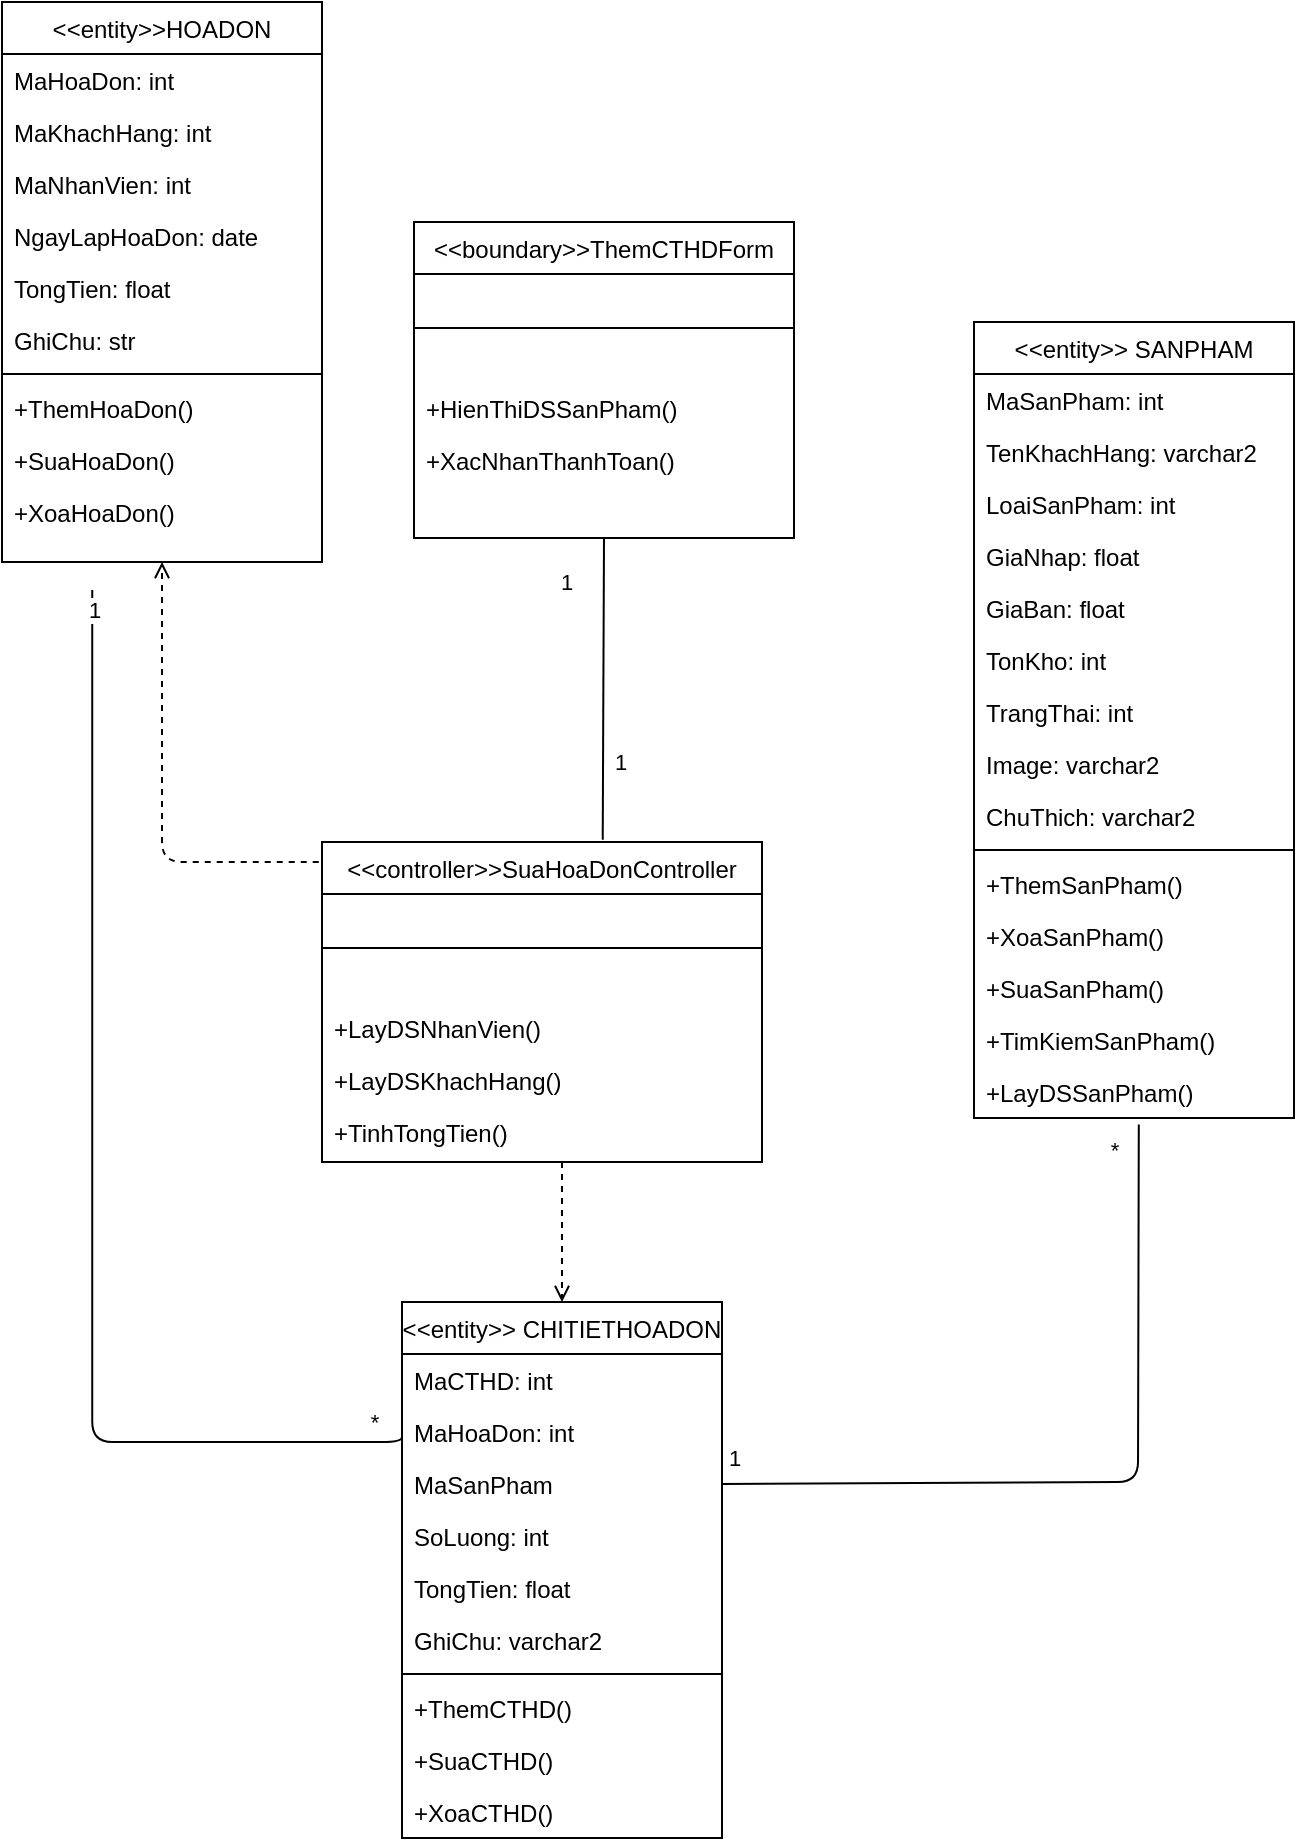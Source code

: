 <mxfile version="13.3.0" type="google"><diagram id="C5RBs43oDa-KdzZeNtuy" name="Page-1"><mxGraphModel dx="836" dy="283" grid="1" gridSize="10" guides="1" tooltips="1" connect="1" arrows="1" fold="1" page="1" pageScale="1" pageWidth="827" pageHeight="1169" math="0" shadow="0"><root><mxCell id="WIyWlLk6GJQsqaUBKTNV-0"/><mxCell id="WIyWlLk6GJQsqaUBKTNV-1" parent="WIyWlLk6GJQsqaUBKTNV-0"/><mxCell id="TeF3yf9PjKHdRJ4pAOx2-1" value="" style="edgeStyle=elbowEdgeStyle;html=1;endArrow=open;elbow=vertical;endFill=1;dashed=1;entryX=0.5;entryY=1;entryDx=0;entryDy=0;exitX=0.75;exitY=0;exitDx=0;exitDy=0;" parent="WIyWlLk6GJQsqaUBKTNV-1" source="TeF3yf9PjKHdRJ4pAOx2-45" target="TeF3yf9PjKHdRJ4pAOx2-2" edge="1"><mxGeometry width="100" height="75" relative="1" as="geometry"><mxPoint x="474" y="596" as="sourcePoint"/><mxPoint x="434" y="590" as="targetPoint"/><Array as="points"><mxPoint x="474" y="630"/></Array></mxGeometry></mxCell><mxCell id="TeF3yf9PjKHdRJ4pAOx2-2" value="&lt;&lt;entity&gt;&gt;HOADON" style="swimlane;fontStyle=0;align=center;verticalAlign=top;childLayout=stackLayout;horizontal=1;startSize=26;horizontalStack=0;resizeParent=1;resizeLast=0;collapsible=1;marginBottom=0;rounded=0;shadow=0;strokeWidth=1;" parent="WIyWlLk6GJQsqaUBKTNV-1" vertex="1"><mxGeometry x="154" y="200" width="160" height="280" as="geometry"><mxRectangle x="130" y="380" width="160" height="26" as="alternateBounds"/></mxGeometry></mxCell><mxCell id="TeF3yf9PjKHdRJ4pAOx2-3" value="MaHoaDon: int" style="text;align=left;verticalAlign=top;spacingLeft=4;spacingRight=4;overflow=hidden;rotatable=0;points=[[0,0.5],[1,0.5]];portConstraint=eastwest;" parent="TeF3yf9PjKHdRJ4pAOx2-2" vertex="1"><mxGeometry y="26" width="160" height="26" as="geometry"/></mxCell><mxCell id="TeF3yf9PjKHdRJ4pAOx2-4" value="MaKhachHang: int" style="text;align=left;verticalAlign=top;spacingLeft=4;spacingRight=4;overflow=hidden;rotatable=0;points=[[0,0.5],[1,0.5]];portConstraint=eastwest;" parent="TeF3yf9PjKHdRJ4pAOx2-2" vertex="1"><mxGeometry y="52" width="160" height="26" as="geometry"/></mxCell><mxCell id="TeF3yf9PjKHdRJ4pAOx2-5" value="MaNhanVien: int" style="text;align=left;verticalAlign=top;spacingLeft=4;spacingRight=4;overflow=hidden;rotatable=0;points=[[0,0.5],[1,0.5]];portConstraint=eastwest;rounded=0;shadow=0;html=0;" parent="TeF3yf9PjKHdRJ4pAOx2-2" vertex="1"><mxGeometry y="78" width="160" height="26" as="geometry"/></mxCell><mxCell id="TeF3yf9PjKHdRJ4pAOx2-6" value="NgayLapHoaDon: date" style="text;align=left;verticalAlign=top;spacingLeft=4;spacingRight=4;overflow=hidden;rotatable=0;points=[[0,0.5],[1,0.5]];portConstraint=eastwest;" parent="TeF3yf9PjKHdRJ4pAOx2-2" vertex="1"><mxGeometry y="104" width="160" height="26" as="geometry"/></mxCell><mxCell id="TeF3yf9PjKHdRJ4pAOx2-7" value="TongTien: float" style="text;align=left;verticalAlign=top;spacingLeft=4;spacingRight=4;overflow=hidden;rotatable=0;points=[[0,0.5],[1,0.5]];portConstraint=eastwest;" parent="TeF3yf9PjKHdRJ4pAOx2-2" vertex="1"><mxGeometry y="130" width="160" height="26" as="geometry"/></mxCell><mxCell id="TeF3yf9PjKHdRJ4pAOx2-8" value="GhiChu: str" style="text;align=left;verticalAlign=top;spacingLeft=4;spacingRight=4;overflow=hidden;rotatable=0;points=[[0,0.5],[1,0.5]];portConstraint=eastwest;" parent="TeF3yf9PjKHdRJ4pAOx2-2" vertex="1"><mxGeometry y="156" width="160" height="26" as="geometry"/></mxCell><mxCell id="TeF3yf9PjKHdRJ4pAOx2-9" value="" style="line;html=1;strokeWidth=1;align=left;verticalAlign=middle;spacingTop=-1;spacingLeft=3;spacingRight=3;rotatable=0;labelPosition=right;points=[];portConstraint=eastwest;" parent="TeF3yf9PjKHdRJ4pAOx2-2" vertex="1"><mxGeometry y="182" width="160" height="8" as="geometry"/></mxCell><mxCell id="TeF3yf9PjKHdRJ4pAOx2-10" value="+ThemHoaDon()" style="text;align=left;verticalAlign=top;spacingLeft=4;spacingRight=4;overflow=hidden;rotatable=0;points=[[0,0.5],[1,0.5]];portConstraint=eastwest;fontStyle=0" parent="TeF3yf9PjKHdRJ4pAOx2-2" vertex="1"><mxGeometry y="190" width="160" height="26" as="geometry"/></mxCell><mxCell id="TeF3yf9PjKHdRJ4pAOx2-11" value="+SuaHoaDon()" style="text;align=left;verticalAlign=top;spacingLeft=4;spacingRight=4;overflow=hidden;rotatable=0;points=[[0,0.5],[1,0.5]];portConstraint=eastwest;" parent="TeF3yf9PjKHdRJ4pAOx2-2" vertex="1"><mxGeometry y="216" width="160" height="26" as="geometry"/></mxCell><mxCell id="TeF3yf9PjKHdRJ4pAOx2-12" value="+XoaHoaDon()" style="text;align=left;verticalAlign=top;spacingLeft=4;spacingRight=4;overflow=hidden;rotatable=0;points=[[0,0.5],[1,0.5]];portConstraint=eastwest;" parent="TeF3yf9PjKHdRJ4pAOx2-2" vertex="1"><mxGeometry y="242" width="160" height="26" as="geometry"/></mxCell><mxCell id="TeF3yf9PjKHdRJ4pAOx2-50" value="&lt;&lt;boundary&gt;&gt;ThemCTHDForm" style="swimlane;fontStyle=0;align=center;verticalAlign=top;childLayout=stackLayout;horizontal=1;startSize=26;horizontalStack=0;resizeParent=1;resizeLast=0;collapsible=1;marginBottom=0;rounded=0;shadow=0;strokeWidth=1;" parent="WIyWlLk6GJQsqaUBKTNV-1" vertex="1"><mxGeometry x="360" y="310" width="190" height="158" as="geometry"><mxRectangle x="550" y="140" width="160" height="26" as="alternateBounds"/></mxGeometry></mxCell><mxCell id="TeF3yf9PjKHdRJ4pAOx2-51" value="" style="line;html=1;strokeWidth=1;align=left;verticalAlign=middle;spacingTop=-1;spacingLeft=3;spacingRight=3;rotatable=0;labelPosition=right;points=[];portConstraint=eastwest;" parent="TeF3yf9PjKHdRJ4pAOx2-50" vertex="1"><mxGeometry y="26" width="190" height="54" as="geometry"/></mxCell><mxCell id="TeF3yf9PjKHdRJ4pAOx2-52" value="+HienThiDSSanPham()" style="text;align=left;verticalAlign=top;spacingLeft=4;spacingRight=4;overflow=hidden;rotatable=0;points=[[0,0.5],[1,0.5]];portConstraint=eastwest;" parent="TeF3yf9PjKHdRJ4pAOx2-50" vertex="1"><mxGeometry y="80" width="190" height="26" as="geometry"/></mxCell><mxCell id="TeF3yf9PjKHdRJ4pAOx2-54" value="+XacNhanThanhToan()" style="text;align=left;verticalAlign=top;spacingLeft=4;spacingRight=4;overflow=hidden;rotatable=0;points=[[0,0.5],[1,0.5]];portConstraint=eastwest;" parent="TeF3yf9PjKHdRJ4pAOx2-50" vertex="1"><mxGeometry y="106" width="190" height="26" as="geometry"/></mxCell><mxCell id="TeF3yf9PjKHdRJ4pAOx2-14" value="&lt;&lt;entity&gt;&gt; SANPHAM" style="swimlane;fontStyle=0;align=center;verticalAlign=top;childLayout=stackLayout;horizontal=1;startSize=26;horizontalStack=0;resizeParent=1;resizeLast=0;collapsible=1;marginBottom=0;rounded=0;shadow=0;strokeWidth=1;" parent="WIyWlLk6GJQsqaUBKTNV-1" vertex="1"><mxGeometry x="640" y="360" width="160" height="398" as="geometry"><mxRectangle x="130" y="380" width="160" height="26" as="alternateBounds"/></mxGeometry></mxCell><mxCell id="TeF3yf9PjKHdRJ4pAOx2-15" value="MaSanPham: int" style="text;align=left;verticalAlign=top;spacingLeft=4;spacingRight=4;overflow=hidden;rotatable=0;points=[[0,0.5],[1,0.5]];portConstraint=eastwest;" parent="TeF3yf9PjKHdRJ4pAOx2-14" vertex="1"><mxGeometry y="26" width="160" height="26" as="geometry"/></mxCell><mxCell id="TeF3yf9PjKHdRJ4pAOx2-16" value="TenKhachHang: varchar2" style="text;align=left;verticalAlign=top;spacingLeft=4;spacingRight=4;overflow=hidden;rotatable=0;points=[[0,0.5],[1,0.5]];portConstraint=eastwest;" parent="TeF3yf9PjKHdRJ4pAOx2-14" vertex="1"><mxGeometry y="52" width="160" height="26" as="geometry"/></mxCell><mxCell id="TeF3yf9PjKHdRJ4pAOx2-17" value="LoaiSanPham: int" style="text;align=left;verticalAlign=top;spacingLeft=4;spacingRight=4;overflow=hidden;rotatable=0;points=[[0,0.5],[1,0.5]];portConstraint=eastwest;rounded=0;shadow=0;html=0;" parent="TeF3yf9PjKHdRJ4pAOx2-14" vertex="1"><mxGeometry y="78" width="160" height="26" as="geometry"/></mxCell><mxCell id="TeF3yf9PjKHdRJ4pAOx2-18" value="GiaNhap: float" style="text;align=left;verticalAlign=top;spacingLeft=4;spacingRight=4;overflow=hidden;rotatable=0;points=[[0,0.5],[1,0.5]];portConstraint=eastwest;" parent="TeF3yf9PjKHdRJ4pAOx2-14" vertex="1"><mxGeometry y="104" width="160" height="26" as="geometry"/></mxCell><mxCell id="TeF3yf9PjKHdRJ4pAOx2-19" value="GiaBan: float" style="text;align=left;verticalAlign=top;spacingLeft=4;spacingRight=4;overflow=hidden;rotatable=0;points=[[0,0.5],[1,0.5]];portConstraint=eastwest;" parent="TeF3yf9PjKHdRJ4pAOx2-14" vertex="1"><mxGeometry y="130" width="160" height="26" as="geometry"/></mxCell><mxCell id="TeF3yf9PjKHdRJ4pAOx2-20" value="TonKho: int" style="text;align=left;verticalAlign=top;spacingLeft=4;spacingRight=4;overflow=hidden;rotatable=0;points=[[0,0.5],[1,0.5]];portConstraint=eastwest;" parent="TeF3yf9PjKHdRJ4pAOx2-14" vertex="1"><mxGeometry y="156" width="160" height="26" as="geometry"/></mxCell><mxCell id="TeF3yf9PjKHdRJ4pAOx2-21" value="TrangThai: int" style="text;align=left;verticalAlign=top;spacingLeft=4;spacingRight=4;overflow=hidden;rotatable=0;points=[[0,0.5],[1,0.5]];portConstraint=eastwest;" parent="TeF3yf9PjKHdRJ4pAOx2-14" vertex="1"><mxGeometry y="182" width="160" height="26" as="geometry"/></mxCell><mxCell id="vPW1VdcXiIOaIi5Gdjj--0" value="Image: varchar2" style="text;align=left;verticalAlign=top;spacingLeft=4;spacingRight=4;overflow=hidden;rotatable=0;points=[[0,0.5],[1,0.5]];portConstraint=eastwest;" parent="TeF3yf9PjKHdRJ4pAOx2-14" vertex="1"><mxGeometry y="208" width="160" height="26" as="geometry"/></mxCell><mxCell id="TeF3yf9PjKHdRJ4pAOx2-22" value="ChuThich: varchar2" style="text;align=left;verticalAlign=top;spacingLeft=4;spacingRight=4;overflow=hidden;rotatable=0;points=[[0,0.5],[1,0.5]];portConstraint=eastwest;" parent="TeF3yf9PjKHdRJ4pAOx2-14" vertex="1"><mxGeometry y="234" width="160" height="26" as="geometry"/></mxCell><mxCell id="TeF3yf9PjKHdRJ4pAOx2-23" value="" style="line;html=1;strokeWidth=1;align=left;verticalAlign=middle;spacingTop=-1;spacingLeft=3;spacingRight=3;rotatable=0;labelPosition=right;points=[];portConstraint=eastwest;" parent="TeF3yf9PjKHdRJ4pAOx2-14" vertex="1"><mxGeometry y="260" width="160" height="8" as="geometry"/></mxCell><mxCell id="TeF3yf9PjKHdRJ4pAOx2-24" value="+ThemSanPham()" style="text;align=left;verticalAlign=top;spacingLeft=4;spacingRight=4;overflow=hidden;rotatable=0;points=[[0,0.5],[1,0.5]];portConstraint=eastwest;fontStyle=0" parent="TeF3yf9PjKHdRJ4pAOx2-14" vertex="1"><mxGeometry y="268" width="160" height="26" as="geometry"/></mxCell><mxCell id="TeF3yf9PjKHdRJ4pAOx2-25" value="+XoaSanPham()" style="text;align=left;verticalAlign=top;spacingLeft=4;spacingRight=4;overflow=hidden;rotatable=0;points=[[0,0.5],[1,0.5]];portConstraint=eastwest;" parent="TeF3yf9PjKHdRJ4pAOx2-14" vertex="1"><mxGeometry y="294" width="160" height="26" as="geometry"/></mxCell><mxCell id="TeF3yf9PjKHdRJ4pAOx2-26" value="+SuaSanPham()" style="text;align=left;verticalAlign=top;spacingLeft=4;spacingRight=4;overflow=hidden;rotatable=0;points=[[0,0.5],[1,0.5]];portConstraint=eastwest;" parent="TeF3yf9PjKHdRJ4pAOx2-14" vertex="1"><mxGeometry y="320" width="160" height="26" as="geometry"/></mxCell><mxCell id="TeF3yf9PjKHdRJ4pAOx2-27" value="+TimKiemSanPham()" style="text;align=left;verticalAlign=top;spacingLeft=4;spacingRight=4;overflow=hidden;rotatable=0;points=[[0,0.5],[1,0.5]];portConstraint=eastwest;fontStyle=0" parent="TeF3yf9PjKHdRJ4pAOx2-14" vertex="1"><mxGeometry y="346" width="160" height="26" as="geometry"/></mxCell><mxCell id="TeF3yf9PjKHdRJ4pAOx2-28" value="+LayDSSanPham()" style="text;align=left;verticalAlign=top;spacingLeft=4;spacingRight=4;overflow=hidden;rotatable=0;points=[[0,0.5],[1,0.5]];portConstraint=eastwest;" parent="TeF3yf9PjKHdRJ4pAOx2-14" vertex="1"><mxGeometry y="372" width="160" height="26" as="geometry"/></mxCell><mxCell id="TeF3yf9PjKHdRJ4pAOx2-69" value="&lt;&lt;entity&gt;&gt; CHITIETHOADON" style="swimlane;fontStyle=0;align=center;verticalAlign=top;childLayout=stackLayout;horizontal=1;startSize=26;horizontalStack=0;resizeParent=1;resizeLast=0;collapsible=1;marginBottom=0;rounded=0;shadow=0;strokeWidth=1;" parent="WIyWlLk6GJQsqaUBKTNV-1" vertex="1"><mxGeometry x="354" y="850" width="160" height="268" as="geometry"><mxRectangle x="130" y="380" width="160" height="26" as="alternateBounds"/></mxGeometry></mxCell><mxCell id="TeF3yf9PjKHdRJ4pAOx2-70" value="MaCTHD: int" style="text;align=left;verticalAlign=top;spacingLeft=4;spacingRight=4;overflow=hidden;rotatable=0;points=[[0,0.5],[1,0.5]];portConstraint=eastwest;" parent="TeF3yf9PjKHdRJ4pAOx2-69" vertex="1"><mxGeometry y="26" width="160" height="26" as="geometry"/></mxCell><mxCell id="TeF3yf9PjKHdRJ4pAOx2-71" value="MaHoaDon: int" style="text;align=left;verticalAlign=top;spacingLeft=4;spacingRight=4;overflow=hidden;rotatable=0;points=[[0,0.5],[1,0.5]];portConstraint=eastwest;rounded=0;shadow=0;html=0;" parent="TeF3yf9PjKHdRJ4pAOx2-69" vertex="1"><mxGeometry y="52" width="160" height="26" as="geometry"/></mxCell><mxCell id="TeF3yf9PjKHdRJ4pAOx2-72" value="MaSanPham" style="text;align=left;verticalAlign=top;spacingLeft=4;spacingRight=4;overflow=hidden;rotatable=0;points=[[0,0.5],[1,0.5]];portConstraint=eastwest;rounded=0;shadow=0;html=0;" parent="TeF3yf9PjKHdRJ4pAOx2-69" vertex="1"><mxGeometry y="78" width="160" height="26" as="geometry"/></mxCell><mxCell id="TeF3yf9PjKHdRJ4pAOx2-73" value="SoLuong: int" style="text;align=left;verticalAlign=top;spacingLeft=4;spacingRight=4;overflow=hidden;rotatable=0;points=[[0,0.5],[1,0.5]];portConstraint=eastwest;rounded=0;shadow=0;html=0;" parent="TeF3yf9PjKHdRJ4pAOx2-69" vertex="1"><mxGeometry y="104" width="160" height="26" as="geometry"/></mxCell><mxCell id="TeF3yf9PjKHdRJ4pAOx2-74" value="TongTien: float" style="text;align=left;verticalAlign=top;spacingLeft=4;spacingRight=4;overflow=hidden;rotatable=0;points=[[0,0.5],[1,0.5]];portConstraint=eastwest;rounded=0;shadow=0;html=0;" parent="TeF3yf9PjKHdRJ4pAOx2-69" vertex="1"><mxGeometry y="130" width="160" height="26" as="geometry"/></mxCell><mxCell id="TeF3yf9PjKHdRJ4pAOx2-75" value="GhiChu: varchar2" style="text;align=left;verticalAlign=top;spacingLeft=4;spacingRight=4;overflow=hidden;rotatable=0;points=[[0,0.5],[1,0.5]];portConstraint=eastwest;rounded=0;shadow=0;html=0;" parent="TeF3yf9PjKHdRJ4pAOx2-69" vertex="1"><mxGeometry y="156" width="160" height="26" as="geometry"/></mxCell><mxCell id="TeF3yf9PjKHdRJ4pAOx2-76" value="" style="line;html=1;strokeWidth=1;align=left;verticalAlign=middle;spacingTop=-1;spacingLeft=3;spacingRight=3;rotatable=0;labelPosition=right;points=[];portConstraint=eastwest;" parent="TeF3yf9PjKHdRJ4pAOx2-69" vertex="1"><mxGeometry y="182" width="160" height="8" as="geometry"/></mxCell><mxCell id="TeF3yf9PjKHdRJ4pAOx2-77" value="+ThemCTHD()" style="text;align=left;verticalAlign=top;spacingLeft=4;spacingRight=4;overflow=hidden;rotatable=0;points=[[0,0.5],[1,0.5]];portConstraint=eastwest;" parent="TeF3yf9PjKHdRJ4pAOx2-69" vertex="1"><mxGeometry y="190" width="160" height="26" as="geometry"/></mxCell><mxCell id="TeF3yf9PjKHdRJ4pAOx2-78" value="+SuaCTHD()" style="text;align=left;verticalAlign=top;spacingLeft=4;spacingRight=4;overflow=hidden;rotatable=0;points=[[0,0.5],[1,0.5]];portConstraint=eastwest;" parent="TeF3yf9PjKHdRJ4pAOx2-69" vertex="1"><mxGeometry y="216" width="160" height="26" as="geometry"/></mxCell><mxCell id="TeF3yf9PjKHdRJ4pAOx2-79" value="+XoaCTHD()" style="text;align=left;verticalAlign=top;spacingLeft=4;spacingRight=4;overflow=hidden;rotatable=0;points=[[0,0.5],[1,0.5]];portConstraint=eastwest;" parent="TeF3yf9PjKHdRJ4pAOx2-69" vertex="1"><mxGeometry y="242" width="160" height="26" as="geometry"/></mxCell><mxCell id="TeF3yf9PjKHdRJ4pAOx2-45" value="&lt;&lt;controller&gt;&gt;SuaHoaDonController" style="swimlane;fontStyle=0;align=center;verticalAlign=top;childLayout=stackLayout;horizontal=1;startSize=26;horizontalStack=0;resizeParent=1;resizeLast=0;collapsible=1;marginBottom=0;rounded=0;shadow=0;strokeWidth=1;" parent="WIyWlLk6GJQsqaUBKTNV-1" vertex="1"><mxGeometry x="314" y="620" width="220" height="160" as="geometry"><mxRectangle x="340" y="380" width="170" height="26" as="alternateBounds"/></mxGeometry></mxCell><mxCell id="TeF3yf9PjKHdRJ4pAOx2-46" value="" style="line;html=1;strokeWidth=1;align=left;verticalAlign=middle;spacingTop=-1;spacingLeft=3;spacingRight=3;rotatable=0;labelPosition=right;points=[];portConstraint=eastwest;" parent="TeF3yf9PjKHdRJ4pAOx2-45" vertex="1"><mxGeometry y="26" width="220" height="54" as="geometry"/></mxCell><mxCell id="TeF3yf9PjKHdRJ4pAOx2-47" value="+LayDSNhanVien()" style="text;align=left;verticalAlign=top;spacingLeft=4;spacingRight=4;overflow=hidden;rotatable=0;points=[[0,0.5],[1,0.5]];portConstraint=eastwest;" parent="TeF3yf9PjKHdRJ4pAOx2-45" vertex="1"><mxGeometry y="80" width="220" height="26" as="geometry"/></mxCell><mxCell id="TeF3yf9PjKHdRJ4pAOx2-48" value="+LayDSKhachHang()" style="text;align=left;verticalAlign=top;spacingLeft=4;spacingRight=4;overflow=hidden;rotatable=0;points=[[0,0.5],[1,0.5]];portConstraint=eastwest;" parent="TeF3yf9PjKHdRJ4pAOx2-45" vertex="1"><mxGeometry y="106" width="220" height="26" as="geometry"/></mxCell><mxCell id="TeF3yf9PjKHdRJ4pAOx2-49" value="+TinhTongTien()" style="text;align=left;verticalAlign=top;spacingLeft=4;spacingRight=4;overflow=hidden;rotatable=0;points=[[0,0.5],[1,0.5]];portConstraint=eastwest;" parent="TeF3yf9PjKHdRJ4pAOx2-45" vertex="1"><mxGeometry y="132" width="220" height="26" as="geometry"/></mxCell><mxCell id="TeF3yf9PjKHdRJ4pAOx2-55" value="" style="edgeStyle=elbowEdgeStyle;html=1;endArrow=open;elbow=vertical;endFill=1;dashed=1;entryX=0.5;entryY=0;entryDx=0;entryDy=0;" parent="WIyWlLk6GJQsqaUBKTNV-1" target="TeF3yf9PjKHdRJ4pAOx2-69" edge="1"><mxGeometry width="100" height="75" relative="1" as="geometry"><mxPoint x="434" y="780" as="sourcePoint"/><mxPoint x="474" y="720" as="targetPoint"/><Array as="points"><mxPoint x="434" y="780"/></Array></mxGeometry></mxCell><mxCell id="TeF3yf9PjKHdRJ4pAOx2-56" value="" style="edgeStyle=elbowEdgeStyle;html=1;endArrow=none;elbow=vertical;entryX=0.282;entryY=1;entryDx=0;entryDy=0;entryPerimeter=0;exitX=0;exitY=0.5;exitDx=0;exitDy=0;" parent="WIyWlLk6GJQsqaUBKTNV-1" source="TeF3yf9PjKHdRJ4pAOx2-71" edge="1"><mxGeometry width="100" height="75" relative="1" as="geometry"><mxPoint x="270" y="920" as="sourcePoint"/><mxPoint x="199.12" y="494" as="targetPoint"/><Array as="points"><mxPoint x="280" y="920"/></Array></mxGeometry></mxCell><mxCell id="TeF3yf9PjKHdRJ4pAOx2-57" value="*" style="edgeLabel;html=1;align=center;verticalAlign=middle;resizable=0;points=[];" parent="TeF3yf9PjKHdRJ4pAOx2-56" vertex="1" connectable="0"><mxGeometry x="-0.893" y="-3" relative="1" as="geometry"><mxPoint x="12" y="-7" as="offset"/></mxGeometry></mxCell><mxCell id="TeF3yf9PjKHdRJ4pAOx2-58" value="1" style="edgeLabel;html=1;align=center;verticalAlign=middle;resizable=0;points=[];" parent="TeF3yf9PjKHdRJ4pAOx2-56" vertex="1" connectable="0"><mxGeometry x="0.941" y="-1" relative="1" as="geometry"><mxPoint y="-8" as="offset"/></mxGeometry></mxCell><mxCell id="TeF3yf9PjKHdRJ4pAOx2-59" value="" style="endArrow=none;html=1;entryX=0.638;entryY=-0.007;entryDx=0;entryDy=0;exitX=0.5;exitY=1;exitDx=0;exitDy=0;entryPerimeter=0;" parent="WIyWlLk6GJQsqaUBKTNV-1" source="TeF3yf9PjKHdRJ4pAOx2-50" target="TeF3yf9PjKHdRJ4pAOx2-45" edge="1"><mxGeometry width="50" height="50" relative="1" as="geometry"><mxPoint x="154" y="702" as="sourcePoint"/><mxPoint x="204" y="652" as="targetPoint"/></mxGeometry></mxCell><mxCell id="TeF3yf9PjKHdRJ4pAOx2-60" value="1" style="edgeLabel;html=1;align=center;verticalAlign=middle;resizable=0;points=[];" parent="TeF3yf9PjKHdRJ4pAOx2-59" vertex="1" connectable="0"><mxGeometry x="-0.509" y="-2" relative="1" as="geometry"><mxPoint x="-17" y="-15" as="offset"/></mxGeometry></mxCell><mxCell id="TeF3yf9PjKHdRJ4pAOx2-61" value="1" style="edgeLabel;html=1;align=center;verticalAlign=middle;resizable=0;points=[];" parent="TeF3yf9PjKHdRJ4pAOx2-59" vertex="1" connectable="0"><mxGeometry x="0.6" relative="1" as="geometry"><mxPoint x="8" y="-9" as="offset"/></mxGeometry></mxCell><mxCell id="vPW1VdcXiIOaIi5Gdjj--3" value="" style="endArrow=none;html=1;entryX=0.515;entryY=1.123;entryDx=0;entryDy=0;entryPerimeter=0;exitX=1;exitY=0.5;exitDx=0;exitDy=0;" parent="WIyWlLk6GJQsqaUBKTNV-1" source="TeF3yf9PjKHdRJ4pAOx2-72" target="TeF3yf9PjKHdRJ4pAOx2-28" edge="1"><mxGeometry width="50" height="50" relative="1" as="geometry"><mxPoint x="590" y="890" as="sourcePoint"/><mxPoint x="640" y="840" as="targetPoint"/><Array as="points"><mxPoint x="722" y="940"/></Array></mxGeometry></mxCell><mxCell id="vPW1VdcXiIOaIi5Gdjj--4" value="1" style="edgeLabel;html=1;align=center;verticalAlign=middle;resizable=0;points=[];" parent="vPW1VdcXiIOaIi5Gdjj--3" vertex="1" connectable="0"><mxGeometry x="0.908" y="4" relative="1" as="geometry"><mxPoint x="-198.36" y="149.01" as="offset"/></mxGeometry></mxCell><mxCell id="vPW1VdcXiIOaIi5Gdjj--5" value="*" style="edgeLabel;html=1;align=center;verticalAlign=middle;resizable=0;points=[];" parent="vPW1VdcXiIOaIi5Gdjj--3" vertex="1" connectable="0"><mxGeometry x="0.934" relative="1" as="geometry"><mxPoint x="-12.37" as="offset"/></mxGeometry></mxCell></root></mxGraphModel></diagram></mxfile>